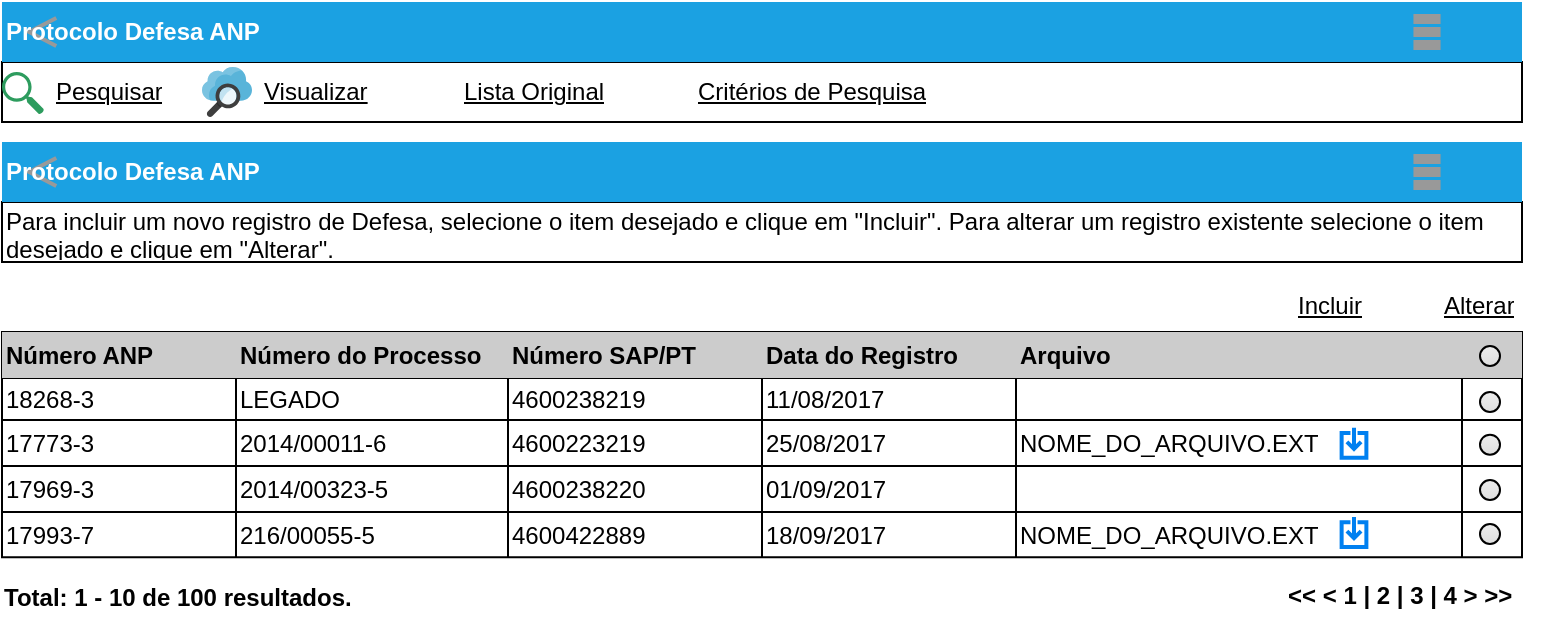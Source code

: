 <mxfile version="15.8.2" type="device" pages="3"><diagram id="om0u5XaOlN0_IbFeay-N" name="Listar"><mxGraphModel dx="1080" dy="516" grid="1" gridSize="10" guides="1" tooltips="1" connect="0" arrows="1" fold="1" page="1" pageScale="1" pageWidth="827" pageHeight="1169" math="0" shadow="0"><root><mxCell id="qhQEWVWCw8XH4xTUvgCg-0"/><mxCell id="qhQEWVWCw8XH4xTUvgCg-1" parent="qhQEWVWCw8XH4xTUvgCg-0"/><mxCell id="W4A23BNcFLFULaYDkGKJ-15" value="" style="shape=table;html=1;whiteSpace=wrap;startSize=0;container=1;collapsible=0;childLayout=tableLayout;" parent="qhQEWVWCw8XH4xTUvgCg-1" vertex="1"><mxGeometry x="20" y="40" width="760" height="30" as="geometry"/></mxCell><mxCell id="W4A23BNcFLFULaYDkGKJ-16" value="" style="shape=partialRectangle;html=1;whiteSpace=wrap;collapsible=0;dropTarget=0;pointerEvents=0;fillColor=none;top=0;left=0;bottom=0;right=0;points=[[0,0.5],[1,0.5]];portConstraint=eastwest;" parent="W4A23BNcFLFULaYDkGKJ-15" vertex="1"><mxGeometry width="760" height="30" as="geometry"/></mxCell><mxCell id="W4A23BNcFLFULaYDkGKJ-17" value="" style="shape=partialRectangle;html=1;whiteSpace=wrap;connectable=0;fillColor=none;top=0;left=0;bottom=0;right=0;overflow=hidden;pointerEvents=1;" parent="W4A23BNcFLFULaYDkGKJ-16" vertex="1"><mxGeometry width="760" height="30" as="geometry"><mxRectangle width="760" height="30" as="alternateBounds"/></mxGeometry></mxCell><mxCell id="JA9_2fKecaAoezZbJpk4-0" value="&lt;b&gt;Protocolo Defesa ANP&lt;/b&gt;" style="strokeWidth=1;html=1;shadow=0;dashed=0;shape=mxgraph.android.action_bar_landscape;fillColor=#1ba1e2;strokeColor=#006EAF;strokeWidth=2;fontColor=#ffffff;align=left;" parent="qhQEWVWCw8XH4xTUvgCg-1" vertex="1"><mxGeometry x="20" y="10" width="760" height="30" as="geometry"/></mxCell><mxCell id="JA9_2fKecaAoezZbJpk4-64" value="" style="shape=table;html=1;whiteSpace=wrap;startSize=0;container=1;collapsible=0;childLayout=tableLayout;labelBackgroundColor=none;labelBorderColor=none;strokeWidth=1;align=left;aspect=fixed;spacingLeft=0;swimlaneFillColor=none;fillColor=none;fontColor=#ffffff;strokeColor=default;rounded=0;shadow=0;sketch=0;" parent="qhQEWVWCw8XH4xTUvgCg-1" vertex="1"><mxGeometry x="20" y="175" width="760" height="112.67" as="geometry"/></mxCell><mxCell id="JA9_2fKecaAoezZbJpk4-65" value="" style="shape=partialRectangle;html=1;whiteSpace=wrap;collapsible=0;dropTarget=0;pointerEvents=0;fillColor=#CCCCCC;top=0;left=0;bottom=0;right=0;points=[[0,0.5],[1,0.5]];portConstraint=eastwest;labelBackgroundColor=none;labelBorderColor=none;strokeColor=#000000;strokeWidth=1;align=left;" parent="JA9_2fKecaAoezZbJpk4-64" vertex="1"><mxGeometry width="760" height="23" as="geometry"/></mxCell><mxCell id="JA9_2fKecaAoezZbJpk4-66" value="&lt;b&gt;Número ANP&lt;/b&gt;" style="shape=partialRectangle;html=1;whiteSpace=wrap;connectable=0;fillColor=none;top=0;left=0;bottom=0;right=0;overflow=hidden;pointerEvents=1;labelBackgroundColor=none;labelBorderColor=none;strokeColor=#000000;strokeWidth=1;align=left;" parent="JA9_2fKecaAoezZbJpk4-65" vertex="1"><mxGeometry width="117" height="23" as="geometry"><mxRectangle width="117" height="23" as="alternateBounds"/></mxGeometry></mxCell><mxCell id="JA9_2fKecaAoezZbJpk4-67" value="&lt;b&gt;Número do Processo&lt;/b&gt;" style="shape=partialRectangle;html=1;whiteSpace=wrap;connectable=0;fillColor=none;top=0;left=0;bottom=0;right=0;overflow=hidden;pointerEvents=1;labelBackgroundColor=none;labelBorderColor=none;strokeColor=#000000;strokeWidth=1;align=left;" parent="JA9_2fKecaAoezZbJpk4-65" vertex="1"><mxGeometry x="117" width="136" height="23" as="geometry"><mxRectangle width="136" height="23" as="alternateBounds"/></mxGeometry></mxCell><mxCell id="JA9_2fKecaAoezZbJpk4-68" value="&lt;b&gt;Número SAP/PT&lt;/b&gt;" style="shape=partialRectangle;html=1;whiteSpace=wrap;connectable=0;fillColor=none;top=0;left=0;bottom=0;right=0;overflow=hidden;pointerEvents=1;labelBackgroundColor=none;labelBorderColor=none;strokeColor=#000000;strokeWidth=1;align=left;" parent="JA9_2fKecaAoezZbJpk4-65" vertex="1"><mxGeometry x="253" width="127" height="23" as="geometry"><mxRectangle width="127" height="23" as="alternateBounds"/></mxGeometry></mxCell><mxCell id="JA9_2fKecaAoezZbJpk4-77" value="&lt;b&gt;Data do Registro&lt;/b&gt;" style="shape=partialRectangle;html=1;whiteSpace=wrap;connectable=0;fillColor=none;top=0;left=0;bottom=0;right=0;overflow=hidden;pointerEvents=1;labelBackgroundColor=none;labelBorderColor=none;strokeColor=#000000;strokeWidth=1;align=left;" parent="JA9_2fKecaAoezZbJpk4-65" vertex="1"><mxGeometry x="380" width="127" height="23" as="geometry"><mxRectangle width="127" height="23" as="alternateBounds"/></mxGeometry></mxCell><mxCell id="JA9_2fKecaAoezZbJpk4-80" value="&lt;b&gt;Arquivo&lt;/b&gt;" style="shape=partialRectangle;html=1;whiteSpace=wrap;connectable=0;fillColor=none;top=0;left=0;bottom=0;right=0;overflow=hidden;pointerEvents=1;labelBackgroundColor=none;labelBorderColor=none;strokeColor=#000000;strokeWidth=1;align=left;" parent="JA9_2fKecaAoezZbJpk4-65" vertex="1"><mxGeometry x="507" width="223" height="23" as="geometry"><mxRectangle width="223" height="23" as="alternateBounds"/></mxGeometry></mxCell><mxCell id="W4A23BNcFLFULaYDkGKJ-0" style="shape=partialRectangle;html=1;whiteSpace=wrap;connectable=0;fillColor=none;top=0;left=0;bottom=0;right=0;overflow=hidden;pointerEvents=1;labelBackgroundColor=none;labelBorderColor=none;strokeColor=#000000;strokeWidth=1;align=left;" parent="JA9_2fKecaAoezZbJpk4-65" vertex="1"><mxGeometry x="730" width="30" height="23" as="geometry"><mxRectangle width="30" height="23" as="alternateBounds"/></mxGeometry></mxCell><mxCell id="JA9_2fKecaAoezZbJpk4-69" value="" style="shape=partialRectangle;html=1;whiteSpace=wrap;collapsible=0;dropTarget=0;pointerEvents=0;fillColor=none;top=0;left=0;bottom=0;right=0;points=[[0,0.5],[1,0.5]];portConstraint=eastwest;labelBackgroundColor=none;labelBorderColor=none;strokeColor=#000000;strokeWidth=1;align=left;" parent="JA9_2fKecaAoezZbJpk4-64" vertex="1"><mxGeometry y="23" width="760" height="21" as="geometry"/></mxCell><mxCell id="JA9_2fKecaAoezZbJpk4-70" value="18268-3" style="shape=partialRectangle;html=1;whiteSpace=wrap;connectable=0;fillColor=none;top=0;left=0;bottom=0;right=0;overflow=hidden;pointerEvents=1;labelBackgroundColor=none;labelBorderColor=none;strokeColor=#000000;strokeWidth=1;align=left;" parent="JA9_2fKecaAoezZbJpk4-69" vertex="1"><mxGeometry width="117" height="21" as="geometry"><mxRectangle width="117" height="21" as="alternateBounds"/></mxGeometry></mxCell><mxCell id="JA9_2fKecaAoezZbJpk4-71" value="LEGADO" style="shape=partialRectangle;html=1;whiteSpace=wrap;connectable=0;fillColor=none;top=0;left=0;bottom=0;right=0;overflow=hidden;pointerEvents=1;labelBackgroundColor=none;labelBorderColor=none;strokeColor=#000000;strokeWidth=1;align=left;" parent="JA9_2fKecaAoezZbJpk4-69" vertex="1"><mxGeometry x="117" width="136" height="21" as="geometry"><mxRectangle width="136" height="21" as="alternateBounds"/></mxGeometry></mxCell><mxCell id="JA9_2fKecaAoezZbJpk4-72" value="4600238219" style="shape=partialRectangle;html=1;whiteSpace=wrap;connectable=0;fillColor=none;top=0;left=0;bottom=0;right=0;overflow=hidden;pointerEvents=1;labelBackgroundColor=none;labelBorderColor=none;strokeColor=#000000;strokeWidth=1;align=left;" parent="JA9_2fKecaAoezZbJpk4-69" vertex="1"><mxGeometry x="253" width="127" height="21" as="geometry"><mxRectangle width="127" height="21" as="alternateBounds"/></mxGeometry></mxCell><mxCell id="JA9_2fKecaAoezZbJpk4-78" value="11/08/2017" style="shape=partialRectangle;html=1;whiteSpace=wrap;connectable=0;fillColor=none;top=0;left=0;bottom=0;right=0;overflow=hidden;pointerEvents=1;labelBackgroundColor=none;labelBorderColor=none;strokeColor=#000000;strokeWidth=1;align=left;" parent="JA9_2fKecaAoezZbJpk4-69" vertex="1"><mxGeometry x="380" width="127" height="21" as="geometry"><mxRectangle width="127" height="21" as="alternateBounds"/></mxGeometry></mxCell><mxCell id="JA9_2fKecaAoezZbJpk4-81" style="shape=partialRectangle;html=1;whiteSpace=wrap;connectable=0;fillColor=none;top=0;left=0;bottom=0;right=0;overflow=hidden;pointerEvents=1;labelBackgroundColor=none;labelBorderColor=none;strokeColor=#000000;strokeWidth=1;align=left;" parent="JA9_2fKecaAoezZbJpk4-69" vertex="1"><mxGeometry x="507" width="223" height="21" as="geometry"><mxRectangle width="223" height="21" as="alternateBounds"/></mxGeometry></mxCell><mxCell id="W4A23BNcFLFULaYDkGKJ-1" style="shape=partialRectangle;html=1;whiteSpace=wrap;connectable=0;fillColor=none;top=0;left=0;bottom=0;right=0;overflow=hidden;pointerEvents=1;labelBackgroundColor=none;labelBorderColor=none;strokeColor=#000000;strokeWidth=1;align=left;" parent="JA9_2fKecaAoezZbJpk4-69" vertex="1"><mxGeometry x="730" width="30" height="21" as="geometry"><mxRectangle width="30" height="21" as="alternateBounds"/></mxGeometry></mxCell><mxCell id="JA9_2fKecaAoezZbJpk4-73" value="" style="shape=partialRectangle;html=1;whiteSpace=wrap;collapsible=0;dropTarget=0;pointerEvents=0;fillColor=none;top=0;left=0;bottom=0;right=0;points=[[0,0.5],[1,0.5]];portConstraint=eastwest;labelBackgroundColor=none;labelBorderColor=none;strokeColor=#000000;strokeWidth=1;align=left;" parent="JA9_2fKecaAoezZbJpk4-64" vertex="1"><mxGeometry y="44" width="760" height="23" as="geometry"/></mxCell><mxCell id="JA9_2fKecaAoezZbJpk4-74" value="17773-3" style="shape=partialRectangle;html=1;whiteSpace=wrap;connectable=0;fillColor=none;top=0;left=0;bottom=0;right=0;overflow=hidden;pointerEvents=1;labelBackgroundColor=none;labelBorderColor=none;strokeColor=#000000;strokeWidth=1;align=left;" parent="JA9_2fKecaAoezZbJpk4-73" vertex="1"><mxGeometry width="117" height="23" as="geometry"><mxRectangle width="117" height="23" as="alternateBounds"/></mxGeometry></mxCell><mxCell id="JA9_2fKecaAoezZbJpk4-75" value="2014/00011-6" style="shape=partialRectangle;html=1;whiteSpace=wrap;connectable=0;fillColor=none;top=0;left=0;bottom=0;right=0;overflow=hidden;pointerEvents=1;labelBackgroundColor=none;labelBorderColor=none;strokeColor=#000000;strokeWidth=1;align=left;" parent="JA9_2fKecaAoezZbJpk4-73" vertex="1"><mxGeometry x="117" width="136" height="23" as="geometry"><mxRectangle width="136" height="23" as="alternateBounds"/></mxGeometry></mxCell><mxCell id="JA9_2fKecaAoezZbJpk4-76" value="4600223219" style="shape=partialRectangle;html=1;whiteSpace=wrap;connectable=0;fillColor=none;top=0;left=0;bottom=0;right=0;overflow=hidden;pointerEvents=1;labelBackgroundColor=none;labelBorderColor=none;strokeColor=#000000;strokeWidth=1;align=left;" parent="JA9_2fKecaAoezZbJpk4-73" vertex="1"><mxGeometry x="253" width="127" height="23" as="geometry"><mxRectangle width="127" height="23" as="alternateBounds"/></mxGeometry></mxCell><mxCell id="JA9_2fKecaAoezZbJpk4-79" value="25/08/2017" style="shape=partialRectangle;html=1;whiteSpace=wrap;connectable=0;fillColor=none;top=0;left=0;bottom=0;right=0;overflow=hidden;pointerEvents=1;labelBackgroundColor=none;labelBorderColor=none;strokeColor=#000000;strokeWidth=1;align=left;" parent="JA9_2fKecaAoezZbJpk4-73" vertex="1"><mxGeometry x="380" width="127" height="23" as="geometry"><mxRectangle width="127" height="23" as="alternateBounds"/></mxGeometry></mxCell><mxCell id="JA9_2fKecaAoezZbJpk4-82" value="NOME_DO_ARQUIVO.EXT" style="shape=partialRectangle;html=1;whiteSpace=wrap;connectable=0;fillColor=none;top=0;left=0;bottom=0;right=0;overflow=hidden;pointerEvents=1;labelBackgroundColor=none;labelBorderColor=none;strokeColor=#000000;strokeWidth=1;align=left;" parent="JA9_2fKecaAoezZbJpk4-73" vertex="1"><mxGeometry x="507" width="223" height="23" as="geometry"><mxRectangle width="223" height="23" as="alternateBounds"/></mxGeometry></mxCell><mxCell id="W4A23BNcFLFULaYDkGKJ-2" style="shape=partialRectangle;html=1;whiteSpace=wrap;connectable=0;fillColor=none;top=0;left=0;bottom=0;right=0;overflow=hidden;pointerEvents=1;labelBackgroundColor=none;labelBorderColor=none;strokeColor=#000000;strokeWidth=1;align=left;" parent="JA9_2fKecaAoezZbJpk4-73" vertex="1"><mxGeometry x="730" width="30" height="23" as="geometry"><mxRectangle width="30" height="23" as="alternateBounds"/></mxGeometry></mxCell><mxCell id="JA9_2fKecaAoezZbJpk4-83" style="shape=partialRectangle;html=1;whiteSpace=wrap;collapsible=0;dropTarget=0;pointerEvents=0;fillColor=none;top=0;left=0;bottom=0;right=0;points=[[0,0.5],[1,0.5]];portConstraint=eastwest;labelBackgroundColor=none;labelBorderColor=none;strokeColor=#000000;strokeWidth=1;align=left;" parent="JA9_2fKecaAoezZbJpk4-64" vertex="1"><mxGeometry y="67" width="760" height="23" as="geometry"/></mxCell><mxCell id="JA9_2fKecaAoezZbJpk4-84" value="17969-3" style="shape=partialRectangle;html=1;whiteSpace=wrap;connectable=0;fillColor=none;top=0;left=0;bottom=0;right=0;overflow=hidden;pointerEvents=1;labelBackgroundColor=none;labelBorderColor=none;strokeColor=#000000;strokeWidth=1;align=left;" parent="JA9_2fKecaAoezZbJpk4-83" vertex="1"><mxGeometry width="117" height="23" as="geometry"><mxRectangle width="117" height="23" as="alternateBounds"/></mxGeometry></mxCell><mxCell id="JA9_2fKecaAoezZbJpk4-85" value="2014/00323-5" style="shape=partialRectangle;html=1;whiteSpace=wrap;connectable=0;fillColor=none;top=0;left=0;bottom=0;right=0;overflow=hidden;pointerEvents=1;labelBackgroundColor=none;labelBorderColor=none;strokeColor=#000000;strokeWidth=1;align=left;" parent="JA9_2fKecaAoezZbJpk4-83" vertex="1"><mxGeometry x="117" width="136" height="23" as="geometry"><mxRectangle width="136" height="23" as="alternateBounds"/></mxGeometry></mxCell><mxCell id="JA9_2fKecaAoezZbJpk4-86" value="4600238220" style="shape=partialRectangle;html=1;whiteSpace=wrap;connectable=0;fillColor=none;top=0;left=0;bottom=0;right=0;overflow=hidden;pointerEvents=1;labelBackgroundColor=none;labelBorderColor=none;strokeColor=#000000;strokeWidth=1;align=left;" parent="JA9_2fKecaAoezZbJpk4-83" vertex="1"><mxGeometry x="253" width="127" height="23" as="geometry"><mxRectangle width="127" height="23" as="alternateBounds"/></mxGeometry></mxCell><mxCell id="JA9_2fKecaAoezZbJpk4-87" value="01/09/2017" style="shape=partialRectangle;html=1;whiteSpace=wrap;connectable=0;fillColor=none;top=0;left=0;bottom=0;right=0;overflow=hidden;pointerEvents=1;labelBackgroundColor=none;labelBorderColor=none;strokeColor=#000000;strokeWidth=1;align=left;" parent="JA9_2fKecaAoezZbJpk4-83" vertex="1"><mxGeometry x="380" width="127" height="23" as="geometry"><mxRectangle width="127" height="23" as="alternateBounds"/></mxGeometry></mxCell><mxCell id="JA9_2fKecaAoezZbJpk4-88" style="shape=partialRectangle;html=1;whiteSpace=wrap;connectable=0;fillColor=none;top=0;left=0;bottom=0;right=0;overflow=hidden;pointerEvents=1;labelBackgroundColor=none;labelBorderColor=none;strokeColor=#000000;strokeWidth=1;align=left;" parent="JA9_2fKecaAoezZbJpk4-83" vertex="1"><mxGeometry x="507" width="223" height="23" as="geometry"><mxRectangle width="223" height="23" as="alternateBounds"/></mxGeometry></mxCell><mxCell id="W4A23BNcFLFULaYDkGKJ-3" style="shape=partialRectangle;html=1;whiteSpace=wrap;connectable=0;fillColor=none;top=0;left=0;bottom=0;right=0;overflow=hidden;pointerEvents=1;labelBackgroundColor=none;labelBorderColor=none;strokeColor=#000000;strokeWidth=1;align=left;" parent="JA9_2fKecaAoezZbJpk4-83" vertex="1"><mxGeometry x="730" width="30" height="23" as="geometry"><mxRectangle width="30" height="23" as="alternateBounds"/></mxGeometry></mxCell><mxCell id="JA9_2fKecaAoezZbJpk4-89" style="shape=partialRectangle;html=1;whiteSpace=wrap;collapsible=0;dropTarget=0;pointerEvents=0;fillColor=none;top=0;left=0;bottom=0;right=0;points=[[0,0.5],[1,0.5]];portConstraint=eastwest;labelBackgroundColor=none;labelBorderColor=none;strokeColor=#000000;strokeWidth=1;align=left;" parent="JA9_2fKecaAoezZbJpk4-64" vertex="1"><mxGeometry y="90" width="760" height="23" as="geometry"/></mxCell><mxCell id="JA9_2fKecaAoezZbJpk4-90" value="17993-7" style="shape=partialRectangle;html=1;whiteSpace=wrap;connectable=0;fillColor=none;top=0;left=0;bottom=0;right=0;overflow=hidden;pointerEvents=1;labelBackgroundColor=none;labelBorderColor=none;strokeColor=#000000;strokeWidth=1;align=left;" parent="JA9_2fKecaAoezZbJpk4-89" vertex="1"><mxGeometry width="117" height="23" as="geometry"><mxRectangle width="117" height="23" as="alternateBounds"/></mxGeometry></mxCell><mxCell id="JA9_2fKecaAoezZbJpk4-91" value="216/00055-5" style="shape=partialRectangle;html=1;whiteSpace=wrap;connectable=0;fillColor=none;top=0;left=0;bottom=0;right=0;overflow=hidden;pointerEvents=1;labelBackgroundColor=none;labelBorderColor=none;strokeColor=#000000;strokeWidth=1;align=left;" parent="JA9_2fKecaAoezZbJpk4-89" vertex="1"><mxGeometry x="117" width="136" height="23" as="geometry"><mxRectangle width="136" height="23" as="alternateBounds"/></mxGeometry></mxCell><mxCell id="JA9_2fKecaAoezZbJpk4-92" value="4600422889" style="shape=partialRectangle;html=1;whiteSpace=wrap;connectable=0;fillColor=none;top=0;left=0;bottom=0;right=0;overflow=hidden;pointerEvents=1;labelBackgroundColor=none;labelBorderColor=none;strokeColor=#000000;strokeWidth=1;align=left;" parent="JA9_2fKecaAoezZbJpk4-89" vertex="1"><mxGeometry x="253" width="127" height="23" as="geometry"><mxRectangle width="127" height="23" as="alternateBounds"/></mxGeometry></mxCell><mxCell id="JA9_2fKecaAoezZbJpk4-93" value="18/09/2017" style="shape=partialRectangle;html=1;whiteSpace=wrap;connectable=0;fillColor=none;top=0;left=0;bottom=0;right=0;overflow=hidden;pointerEvents=1;labelBackgroundColor=none;labelBorderColor=none;strokeColor=#000000;strokeWidth=1;align=left;" parent="JA9_2fKecaAoezZbJpk4-89" vertex="1"><mxGeometry x="380" width="127" height="23" as="geometry"><mxRectangle width="127" height="23" as="alternateBounds"/></mxGeometry></mxCell><mxCell id="JA9_2fKecaAoezZbJpk4-94" value="NOME_DO_ARQUIVO.EXT" style="shape=partialRectangle;html=1;whiteSpace=wrap;connectable=0;fillColor=none;top=0;left=0;bottom=0;right=0;overflow=hidden;pointerEvents=1;labelBackgroundColor=none;labelBorderColor=none;strokeColor=#000000;strokeWidth=1;align=left;" parent="JA9_2fKecaAoezZbJpk4-89" vertex="1"><mxGeometry x="507" width="223" height="23" as="geometry"><mxRectangle width="223" height="23" as="alternateBounds"/></mxGeometry></mxCell><mxCell id="W4A23BNcFLFULaYDkGKJ-4" style="shape=partialRectangle;html=1;whiteSpace=wrap;connectable=0;fillColor=none;top=0;left=0;bottom=0;right=0;overflow=hidden;pointerEvents=1;labelBackgroundColor=none;labelBorderColor=none;strokeColor=#000000;strokeWidth=1;align=left;" parent="JA9_2fKecaAoezZbJpk4-89" vertex="1"><mxGeometry x="730" width="30" height="23" as="geometry"><mxRectangle width="30" height="23" as="alternateBounds"/></mxGeometry></mxCell><mxCell id="JA9_2fKecaAoezZbJpk4-96" value="" style="sketch=0;html=1;aspect=fixed;strokeColor=none;shadow=0;align=center;verticalAlign=top;fillColor=#2D9C5E;shape=mxgraph.gcp2.search;rounded=0;labelBackgroundColor=#B3B3B3;labelBorderColor=none;" parent="qhQEWVWCw8XH4xTUvgCg-1" vertex="1"><mxGeometry x="20" y="45" width="21" height="21.21" as="geometry"/></mxCell><UserObject label="&lt;u&gt;Pesquisar&lt;/u&gt;" placeholders="1" name="Variable" id="W_5IYMmZlnYKivW6bhOj-0"><mxCell style="text;html=1;strokeColor=none;fillColor=none;align=left;verticalAlign=middle;whiteSpace=wrap;overflow=hidden;" parent="qhQEWVWCw8XH4xTUvgCg-1" vertex="1"><mxGeometry x="45" y="45.0" width="60" height="20" as="geometry"/></mxCell></UserObject><mxCell id="W_5IYMmZlnYKivW6bhOj-1" value="" style="sketch=0;aspect=fixed;html=1;points=[];align=center;image;fontSize=12;image=img/lib/mscae/Search.svg;rounded=0;shadow=0;labelBackgroundColor=#B3B3B3;labelBorderColor=none;strokeColor=default;strokeWidth=1;fillColor=#CCCCCC;gradientColor=none;" parent="qhQEWVWCw8XH4xTUvgCg-1" vertex="1"><mxGeometry x="120" y="42.5" width="25" height="25" as="geometry"/></mxCell><UserObject label="&lt;u&gt;Visualizar&lt;/u&gt;" placeholders="1" name="Variable" id="W_5IYMmZlnYKivW6bhOj-2"><mxCell style="text;html=1;strokeColor=none;fillColor=none;align=left;verticalAlign=middle;whiteSpace=wrap;overflow=hidden;" parent="qhQEWVWCw8XH4xTUvgCg-1" vertex="1"><mxGeometry x="149" y="45" width="60" height="20" as="geometry"/></mxCell></UserObject><mxCell id="W_5IYMmZlnYKivW6bhOj-3" value="" style="shape=image;html=1;verticalAlign=top;verticalLabelPosition=bottom;labelBackgroundColor=#ffffff;imageAspect=0;aspect=fixed;image=https://cdn1.iconfinder.com/data/icons/feather-2/24/file-128.png;rounded=0;shadow=0;labelBorderColor=none;sketch=0;strokeColor=default;strokeWidth=1;fillColor=#CCCCCC;gradientColor=none;" parent="qhQEWVWCw8XH4xTUvgCg-1" vertex="1"><mxGeometry x="220" y="42.5" width="25" height="25" as="geometry"/></mxCell><mxCell id="W_5IYMmZlnYKivW6bhOj-4" value="" style="shape=image;html=1;verticalAlign=top;verticalLabelPosition=bottom;labelBackgroundColor=#ffffff;imageAspect=0;aspect=fixed;image=https://cdn4.iconfinder.com/data/icons/feather/24/file-text-128.png;rounded=0;shadow=0;labelBorderColor=none;sketch=0;strokeColor=default;strokeWidth=1;fillColor=#CCCCCC;gradientColor=none;" parent="qhQEWVWCw8XH4xTUvgCg-1" vertex="1"><mxGeometry x="339" y="42.5" width="25" height="25" as="geometry"/></mxCell><UserObject label="&lt;u&gt;Lista Original&lt;/u&gt;" placeholders="1" name="Variable" id="W_5IYMmZlnYKivW6bhOj-5"><mxCell style="text;strokeColor=none;fillColor=none;align=left;verticalAlign=middle;overflow=hidden;html=1;" parent="qhQEWVWCw8XH4xTUvgCg-1" vertex="1"><mxGeometry x="249" y="45" width="90" height="20" as="geometry"/></mxCell></UserObject><UserObject label="&lt;u&gt;Critérios de Pesquisa&lt;/u&gt;" placeholders="1" name="Variable" id="W_5IYMmZlnYKivW6bhOj-6"><mxCell style="text;strokeColor=none;fillColor=none;align=left;verticalAlign=middle;overflow=hidden;html=1;" parent="qhQEWVWCw8XH4xTUvgCg-1" vertex="1"><mxGeometry x="366" y="45" width="119" height="20" as="geometry"/></mxCell></UserObject><UserObject label="Total: 1 - 10 de 100 resultados." placeholders="1" name="Variable" id="W_5IYMmZlnYKivW6bhOj-15"><mxCell style="text;html=1;strokeColor=none;fillColor=none;align=left;verticalAlign=middle;whiteSpace=wrap;overflow=hidden;fontStyle=1" parent="qhQEWVWCw8XH4xTUvgCg-1" vertex="1"><mxGeometry x="19" y="297" width="180" height="21" as="geometry"/></mxCell></UserObject><UserObject label="&lt;b&gt;&amp;lt;&amp;lt; &amp;lt; 1 | 2 | 3 | 4 &amp;gt; &amp;gt;&amp;gt;&lt;/b&gt;" placeholders="1" name="Variable" id="W_5IYMmZlnYKivW6bhOj-16"><mxCell style="text;html=1;strokeColor=none;fillColor=none;align=left;verticalAlign=middle;whiteSpace=wrap;overflow=hidden;" parent="qhQEWVWCw8XH4xTUvgCg-1" vertex="1"><mxGeometry x="661" y="297" width="120" height="19" as="geometry"/></mxCell></UserObject><mxCell id="W4A23BNcFLFULaYDkGKJ-28" value="" style="shape=table;html=1;whiteSpace=wrap;startSize=0;container=1;collapsible=0;childLayout=tableLayout;align=left;" parent="qhQEWVWCw8XH4xTUvgCg-1" vertex="1"><mxGeometry x="20" y="110" width="760" height="30" as="geometry"/></mxCell><mxCell id="W4A23BNcFLFULaYDkGKJ-29" value="" style="shape=partialRectangle;html=1;whiteSpace=wrap;collapsible=0;dropTarget=0;pointerEvents=0;fillColor=none;top=0;left=0;bottom=0;right=0;points=[[0,0.5],[1,0.5]];portConstraint=eastwest;" parent="W4A23BNcFLFULaYDkGKJ-28" vertex="1"><mxGeometry width="760" height="30" as="geometry"/></mxCell><mxCell id="W4A23BNcFLFULaYDkGKJ-30" value="Para incluir um novo registro de Defesa, selecione o item desejado e clique em&amp;nbsp;&quot;Incluir&quot;. Para alterar um registro existente selecione o item desejado e clique em &quot;Alterar&quot;." style="shape=partialRectangle;html=1;whiteSpace=wrap;connectable=0;fillColor=none;top=0;left=0;bottom=0;right=0;overflow=hidden;pointerEvents=1;align=left;" parent="W4A23BNcFLFULaYDkGKJ-29" vertex="1"><mxGeometry width="760" height="30" as="geometry"><mxRectangle width="760" height="30" as="alternateBounds"/></mxGeometry></mxCell><mxCell id="W4A23BNcFLFULaYDkGKJ-31" value="&lt;b&gt;Protocolo Defesa ANP&lt;/b&gt;" style="strokeWidth=1;html=1;shadow=0;dashed=0;shape=mxgraph.android.action_bar_landscape;fillColor=#1ba1e2;strokeColor=#006EAF;strokeWidth=2;fontColor=#ffffff;align=left;" parent="qhQEWVWCw8XH4xTUvgCg-1" vertex="1"><mxGeometry x="20" y="80" width="760" height="30" as="geometry"/></mxCell><mxCell id="W4A23BNcFLFULaYDkGKJ-32" value="" style="shape=image;html=1;verticalAlign=top;verticalLabelPosition=bottom;labelBackgroundColor=#ffffff;imageAspect=0;aspect=fixed;image=https://cdn0.iconfinder.com/data/icons/google-material-design-3-0/48/ic_add_box_48px-128.png" parent="qhQEWVWCw8XH4xTUvgCg-1" vertex="1"><mxGeometry x="641" y="149" width="25" height="25" as="geometry"/></mxCell><mxCell id="W4A23BNcFLFULaYDkGKJ-34" value="" style="shape=image;html=1;verticalAlign=top;verticalLabelPosition=bottom;labelBackgroundColor=#ffffff;imageAspect=0;aspect=fixed;image=https://cdn0.iconfinder.com/data/icons/glyphpack/45/edit-alt-128.png" parent="qhQEWVWCw8XH4xTUvgCg-1" vertex="1"><mxGeometry x="711" y="147" width="25" height="25" as="geometry"/></mxCell><UserObject label="&lt;u&gt;Incluir&lt;/u&gt;" placeholders="1" name="Variable" id="W4A23BNcFLFULaYDkGKJ-35"><mxCell style="text;html=1;strokeColor=none;fillColor=none;align=left;verticalAlign=middle;whiteSpace=wrap;overflow=hidden;" parent="qhQEWVWCw8XH4xTUvgCg-1" vertex="1"><mxGeometry x="666" y="151.5" width="60" height="20" as="geometry"/></mxCell></UserObject><UserObject label="&lt;u&gt;Alterar&lt;/u&gt;" placeholders="1" name="Variable" id="W4A23BNcFLFULaYDkGKJ-36"><mxCell style="text;html=1;strokeColor=none;fillColor=none;align=left;verticalAlign=middle;whiteSpace=wrap;overflow=hidden;" parent="qhQEWVWCw8XH4xTUvgCg-1" vertex="1"><mxGeometry x="739" y="151.5" width="60" height="20" as="geometry"/></mxCell></UserObject><mxCell id="MWitsLs7LuUefCVbGf3C-0" value="" style="html=1;shadow=0;dashed=0;shape=mxgraph.bootstrap.radioButton2;labelPosition=right;verticalLabelPosition=middle;align=left;verticalAlign=middle;gradientColor=#DEDEDE;fillColor=#EDEDED;checked=0;spacing=5;checkedFill=#0085FC;checkedStroke=#ffffff;sketch=0;" parent="qhQEWVWCw8XH4xTUvgCg-1" vertex="1"><mxGeometry x="759" y="182" width="10" height="10" as="geometry"/></mxCell><mxCell id="MWitsLs7LuUefCVbGf3C-1" value="" style="html=1;shadow=0;dashed=0;shape=mxgraph.bootstrap.radioButton2;labelPosition=right;verticalLabelPosition=middle;align=left;verticalAlign=middle;gradientColor=#DEDEDE;fillColor=#EDEDED;checked=0;spacing=5;checkedFill=#0085FC;checkedStroke=#ffffff;sketch=0;" parent="qhQEWVWCw8XH4xTUvgCg-1" vertex="1"><mxGeometry x="759" y="205" width="10" height="10" as="geometry"/></mxCell><mxCell id="MWitsLs7LuUefCVbGf3C-2" value="" style="html=1;shadow=0;dashed=0;shape=mxgraph.bootstrap.radioButton2;labelPosition=right;verticalLabelPosition=middle;align=left;verticalAlign=middle;gradientColor=#DEDEDE;fillColor=#EDEDED;checked=0;spacing=5;checkedFill=#0085FC;checkedStroke=#ffffff;sketch=0;" parent="qhQEWVWCw8XH4xTUvgCg-1" vertex="1"><mxGeometry x="759" y="226.34" width="10" height="10" as="geometry"/></mxCell><mxCell id="MWitsLs7LuUefCVbGf3C-3" value="" style="html=1;shadow=0;dashed=0;shape=mxgraph.bootstrap.radioButton2;labelPosition=right;verticalLabelPosition=middle;align=left;verticalAlign=middle;gradientColor=#DEDEDE;fillColor=#EDEDED;checked=0;spacing=5;checkedFill=#0085FC;checkedStroke=#ffffff;sketch=0;" parent="qhQEWVWCw8XH4xTUvgCg-1" vertex="1"><mxGeometry x="759" y="249" width="10" height="10" as="geometry"/></mxCell><mxCell id="MWitsLs7LuUefCVbGf3C-4" value="" style="html=1;shadow=0;dashed=0;shape=mxgraph.bootstrap.radioButton2;labelPosition=right;verticalLabelPosition=middle;align=left;verticalAlign=middle;gradientColor=#DEDEDE;fillColor=#EDEDED;checked=0;spacing=5;checkedFill=#0085FC;checkedStroke=#ffffff;sketch=0;" parent="qhQEWVWCw8XH4xTUvgCg-1" vertex="1"><mxGeometry x="759" y="271" width="10" height="10" as="geometry"/></mxCell><mxCell id="Ts0dM7dq-BrqS5-gNYip-0" value="" style="html=1;verticalLabelPosition=bottom;align=center;labelBackgroundColor=#ffffff;verticalAlign=top;strokeWidth=2;strokeColor=#0080F0;shadow=0;dashed=0;shape=mxgraph.ios7.icons.down;aspect=fixed;" vertex="1" parent="qhQEWVWCw8XH4xTUvgCg-1"><mxGeometry x="689.81" y="222.84" width="12.38" height="15" as="geometry"/></mxCell><mxCell id="Ts0dM7dq-BrqS5-gNYip-1" value="" style="html=1;verticalLabelPosition=bottom;align=center;labelBackgroundColor=#ffffff;verticalAlign=top;strokeWidth=2;strokeColor=#0080F0;shadow=0;dashed=0;shape=mxgraph.ios7.icons.down;aspect=fixed;" vertex="1" parent="qhQEWVWCw8XH4xTUvgCg-1"><mxGeometry x="689.81" y="267.5" width="12.38" height="15" as="geometry"/></mxCell></root></mxGraphModel></diagram><diagram id="5Q2IfWK82ROVo1v_vW9Z" name="Pesquisar"><mxGraphModel dx="1320" dy="516" grid="1" gridSize="10" guides="1" tooltips="1" connect="1" arrows="1" fold="1" page="1" pageScale="1" pageWidth="827" pageHeight="1169" math="0" shadow="0"><root><mxCell id="TVsos1wD3wBCcI-jv53I-0"/><mxCell id="TVsos1wD3wBCcI-jv53I-1" parent="TVsos1wD3wBCcI-jv53I-0"/><mxCell id="O5HvbQf_1Fu-78UsT6Oj-0" value="&lt;b&gt;Pesquisar Protocolo Defesa ANP&lt;/b&gt;" style="strokeWidth=1;html=1;shadow=0;dashed=0;shape=mxgraph.android.action_bar_landscape;fillColor=#1ba1e2;strokeColor=#006EAF;strokeWidth=2;fontColor=#ffffff;align=left;" parent="TVsos1wD3wBCcI-jv53I-1" vertex="1"><mxGeometry x="20" y="10" width="760" height="30" as="geometry"/></mxCell><mxCell id="O5HvbQf_1Fu-78UsT6Oj-1" value="" style="shape=table;html=1;whiteSpace=wrap;startSize=0;container=1;collapsible=0;childLayout=tableLayout;" parent="TVsos1wD3wBCcI-jv53I-1" vertex="1"><mxGeometry x="20" y="110" width="760" height="389" as="geometry"/></mxCell><mxCell id="O5HvbQf_1Fu-78UsT6Oj-2" value="" style="shape=partialRectangle;html=1;whiteSpace=wrap;collapsible=0;dropTarget=0;pointerEvents=0;fillColor=none;top=0;left=0;bottom=0;right=0;points=[[0,0.5],[1,0.5]];portConstraint=eastwest;" parent="O5HvbQf_1Fu-78UsT6Oj-1" vertex="1"><mxGeometry width="760" height="30" as="geometry"/></mxCell><mxCell id="O5HvbQf_1Fu-78UsT6Oj-3" value="&lt;b&gt;Número ANP&lt;/b&gt;" style="shape=partialRectangle;html=1;whiteSpace=wrap;connectable=0;fillColor=none;top=0;left=0;bottom=0;right=0;overflow=hidden;pointerEvents=1;align=left;" parent="O5HvbQf_1Fu-78UsT6Oj-2" vertex="1"><mxGeometry width="150" height="30" as="geometry"><mxRectangle width="150" height="30" as="alternateBounds"/></mxGeometry></mxCell><mxCell id="O5HvbQf_1Fu-78UsT6Oj-4" value="" style="shape=partialRectangle;html=1;whiteSpace=wrap;connectable=0;fillColor=none;top=0;left=0;bottom=0;right=0;overflow=hidden;pointerEvents=1;" parent="O5HvbQf_1Fu-78UsT6Oj-2" vertex="1"><mxGeometry x="150" width="610" height="30" as="geometry"><mxRectangle width="610" height="30" as="alternateBounds"/></mxGeometry></mxCell><mxCell id="O5HvbQf_1Fu-78UsT6Oj-6" value="" style="shape=partialRectangle;html=1;whiteSpace=wrap;collapsible=0;dropTarget=0;pointerEvents=0;fillColor=none;top=0;left=0;bottom=0;right=0;points=[[0,0.5],[1,0.5]];portConstraint=eastwest;" parent="O5HvbQf_1Fu-78UsT6Oj-1" vertex="1"><mxGeometry y="30" width="760" height="34" as="geometry"/></mxCell><mxCell id="O5HvbQf_1Fu-78UsT6Oj-7" value="&lt;div&gt;&lt;b&gt;Número Processo&lt;/b&gt;&lt;/div&gt;" style="shape=partialRectangle;html=1;whiteSpace=wrap;connectable=0;fillColor=none;top=0;left=0;bottom=0;right=0;overflow=hidden;pointerEvents=1;align=left;" parent="O5HvbQf_1Fu-78UsT6Oj-6" vertex="1"><mxGeometry width="150" height="34" as="geometry"><mxRectangle width="150" height="34" as="alternateBounds"/></mxGeometry></mxCell><mxCell id="O5HvbQf_1Fu-78UsT6Oj-8" value="" style="shape=partialRectangle;html=1;whiteSpace=wrap;connectable=0;fillColor=none;top=0;left=0;bottom=0;right=0;overflow=hidden;pointerEvents=1;" parent="O5HvbQf_1Fu-78UsT6Oj-6" vertex="1"><mxGeometry x="150" width="610" height="34" as="geometry"><mxRectangle width="610" height="34" as="alternateBounds"/></mxGeometry></mxCell><mxCell id="O5HvbQf_1Fu-78UsT6Oj-10" value="" style="shape=partialRectangle;html=1;whiteSpace=wrap;collapsible=0;dropTarget=0;pointerEvents=0;fillColor=none;top=0;left=0;bottom=0;right=0;points=[[0,0.5],[1,0.5]];portConstraint=eastwest;" parent="O5HvbQf_1Fu-78UsT6Oj-1" vertex="1"><mxGeometry y="64" width="760" height="32" as="geometry"/></mxCell><mxCell id="O5HvbQf_1Fu-78UsT6Oj-11" value="&lt;b&gt;Numero SAP&lt;/b&gt;" style="shape=partialRectangle;html=1;whiteSpace=wrap;connectable=0;fillColor=none;top=0;left=0;bottom=0;right=0;overflow=hidden;pointerEvents=1;align=left;" parent="O5HvbQf_1Fu-78UsT6Oj-10" vertex="1"><mxGeometry width="150" height="32" as="geometry"><mxRectangle width="150" height="32" as="alternateBounds"/></mxGeometry></mxCell><mxCell id="O5HvbQf_1Fu-78UsT6Oj-12" value="" style="shape=partialRectangle;html=1;whiteSpace=wrap;connectable=0;fillColor=none;top=0;left=0;bottom=0;right=0;overflow=hidden;pointerEvents=1;" parent="O5HvbQf_1Fu-78UsT6Oj-10" vertex="1"><mxGeometry x="150" width="610" height="32" as="geometry"><mxRectangle width="610" height="32" as="alternateBounds"/></mxGeometry></mxCell><mxCell id="O5HvbQf_1Fu-78UsT6Oj-14" style="shape=partialRectangle;html=1;whiteSpace=wrap;collapsible=0;dropTarget=0;pointerEvents=0;fillColor=none;top=0;left=0;bottom=0;right=0;points=[[0,0.5],[1,0.5]];portConstraint=eastwest;" parent="O5HvbQf_1Fu-78UsT6Oj-1" vertex="1"><mxGeometry y="96" width="760" height="29" as="geometry"/></mxCell><mxCell id="O5HvbQf_1Fu-78UsT6Oj-15" value="&lt;b&gt;Número do PT&lt;/b&gt;" style="shape=partialRectangle;html=1;whiteSpace=wrap;connectable=0;fillColor=none;top=0;left=0;bottom=0;right=0;overflow=hidden;pointerEvents=1;align=left;" parent="O5HvbQf_1Fu-78UsT6Oj-14" vertex="1"><mxGeometry width="150" height="29" as="geometry"><mxRectangle width="150" height="29" as="alternateBounds"/></mxGeometry></mxCell><mxCell id="O5HvbQf_1Fu-78UsT6Oj-16" style="shape=partialRectangle;html=1;whiteSpace=wrap;connectable=0;fillColor=none;top=0;left=0;bottom=0;right=0;overflow=hidden;pointerEvents=1;" parent="O5HvbQf_1Fu-78UsT6Oj-14" vertex="1"><mxGeometry x="150" width="610" height="29" as="geometry"><mxRectangle width="610" height="29" as="alternateBounds"/></mxGeometry></mxCell><mxCell id="O5HvbQf_1Fu-78UsT6Oj-17" style="shape=partialRectangle;html=1;whiteSpace=wrap;collapsible=0;dropTarget=0;pointerEvents=0;fillColor=none;top=0;left=0;bottom=0;right=0;points=[[0,0.5],[1,0.5]];portConstraint=eastwest;" parent="O5HvbQf_1Fu-78UsT6Oj-1" vertex="1"><mxGeometry y="125" width="760" height="65" as="geometry"/></mxCell><mxCell id="O5HvbQf_1Fu-78UsT6Oj-18" value="&lt;b&gt;Tipo&lt;/b&gt;" style="shape=partialRectangle;html=1;whiteSpace=wrap;connectable=0;fillColor=none;top=0;left=0;bottom=0;right=0;overflow=hidden;pointerEvents=1;align=left;" parent="O5HvbQf_1Fu-78UsT6Oj-17" vertex="1"><mxGeometry width="150" height="65" as="geometry"><mxRectangle width="150" height="65" as="alternateBounds"/></mxGeometry></mxCell><mxCell id="O5HvbQf_1Fu-78UsT6Oj-19" style="shape=partialRectangle;html=1;whiteSpace=wrap;connectable=0;fillColor=none;top=0;left=0;bottom=0;right=0;overflow=hidden;pointerEvents=1;" parent="O5HvbQf_1Fu-78UsT6Oj-17" vertex="1"><mxGeometry x="150" width="610" height="65" as="geometry"><mxRectangle width="610" height="65" as="alternateBounds"/></mxGeometry></mxCell><mxCell id="O5HvbQf_1Fu-78UsT6Oj-20" style="shape=partialRectangle;html=1;whiteSpace=wrap;collapsible=0;dropTarget=0;pointerEvents=0;fillColor=none;top=0;left=0;bottom=0;right=0;points=[[0,0.5],[1,0.5]];portConstraint=eastwest;" parent="O5HvbQf_1Fu-78UsT6Oj-1" vertex="1"><mxGeometry y="190" width="760" height="85" as="geometry"/></mxCell><mxCell id="O5HvbQf_1Fu-78UsT6Oj-21" value="&lt;b&gt;Período da Geração&lt;/b&gt;" style="shape=partialRectangle;html=1;whiteSpace=wrap;connectable=0;fillColor=none;top=0;left=0;bottom=0;right=0;overflow=hidden;pointerEvents=1;align=left;" parent="O5HvbQf_1Fu-78UsT6Oj-20" vertex="1"><mxGeometry width="150" height="85" as="geometry"><mxRectangle width="150" height="85" as="alternateBounds"/></mxGeometry></mxCell><mxCell id="O5HvbQf_1Fu-78UsT6Oj-22" style="shape=partialRectangle;html=1;whiteSpace=wrap;connectable=0;fillColor=none;top=0;left=0;bottom=0;right=0;overflow=hidden;pointerEvents=1;" parent="O5HvbQf_1Fu-78UsT6Oj-20" vertex="1"><mxGeometry x="150" width="610" height="85" as="geometry"><mxRectangle width="610" height="85" as="alternateBounds"/></mxGeometry></mxCell><mxCell id="O5HvbQf_1Fu-78UsT6Oj-23" style="shape=partialRectangle;html=1;whiteSpace=wrap;collapsible=0;dropTarget=0;pointerEvents=0;fillColor=none;top=0;left=0;bottom=0;right=0;points=[[0,0.5],[1,0.5]];portConstraint=eastwest;" parent="O5HvbQf_1Fu-78UsT6Oj-1" vertex="1"><mxGeometry y="275" width="760" height="85" as="geometry"/></mxCell><mxCell id="O5HvbQf_1Fu-78UsT6Oj-24" value="&lt;b&gt;Período do Registro&lt;/b&gt;" style="shape=partialRectangle;html=1;whiteSpace=wrap;connectable=0;fillColor=none;top=0;left=0;bottom=0;right=0;overflow=hidden;pointerEvents=1;align=left;" parent="O5HvbQf_1Fu-78UsT6Oj-23" vertex="1"><mxGeometry width="150" height="85" as="geometry"><mxRectangle width="150" height="85" as="alternateBounds"/></mxGeometry></mxCell><mxCell id="O5HvbQf_1Fu-78UsT6Oj-25" style="shape=partialRectangle;html=1;whiteSpace=wrap;connectable=0;fillColor=none;top=0;left=0;bottom=0;right=0;overflow=hidden;pointerEvents=1;" parent="O5HvbQf_1Fu-78UsT6Oj-23" vertex="1"><mxGeometry x="150" width="610" height="85" as="geometry"><mxRectangle width="610" height="85" as="alternateBounds"/></mxGeometry></mxCell><mxCell id="O5HvbQf_1Fu-78UsT6Oj-26" style="shape=partialRectangle;html=1;whiteSpace=wrap;collapsible=0;dropTarget=0;pointerEvents=0;fillColor=none;top=0;left=0;bottom=0;right=0;points=[[0,0.5],[1,0.5]];portConstraint=eastwest;" parent="O5HvbQf_1Fu-78UsT6Oj-1" vertex="1"><mxGeometry y="360" width="760" height="29" as="geometry"/></mxCell><mxCell id="O5HvbQf_1Fu-78UsT6Oj-27" value="&lt;b&gt;Outras Situações&lt;/b&gt;" style="shape=partialRectangle;html=1;whiteSpace=wrap;connectable=0;fillColor=none;top=0;left=0;bottom=0;right=0;overflow=hidden;pointerEvents=1;align=left;" parent="O5HvbQf_1Fu-78UsT6Oj-26" vertex="1"><mxGeometry width="150" height="29" as="geometry"><mxRectangle width="150" height="29" as="alternateBounds"/></mxGeometry></mxCell><mxCell id="O5HvbQf_1Fu-78UsT6Oj-28" style="shape=partialRectangle;html=1;whiteSpace=wrap;connectable=0;fillColor=none;top=0;left=0;bottom=0;right=0;overflow=hidden;pointerEvents=1;" parent="O5HvbQf_1Fu-78UsT6Oj-26" vertex="1"><mxGeometry x="150" width="610" height="29" as="geometry"><mxRectangle width="610" height="29" as="alternateBounds"/></mxGeometry></mxCell><mxCell id="A4Vfj_h0tekFnbTcdFEp-0" value="" style="shape=image;html=1;verticalAlign=top;verticalLabelPosition=bottom;labelBackgroundColor=#ffffff;imageAspect=0;aspect=fixed;image=https://cdn1.iconfinder.com/data/icons/Momentum_MatteEntireSet/32/eraser.png" parent="TVsos1wD3wBCcI-jv53I-1" vertex="1"><mxGeometry x="20" y="46" width="20" height="20" as="geometry"/></mxCell><UserObject label="&lt;u&gt;Limpar Critérios&lt;/u&gt;" placeholders="1" name="Variable" id="UjH41UOL1A9kSpEwF-A_-0"><mxCell style="text;strokeColor=none;fillColor=none;align=left;verticalAlign=middle;overflow=hidden;html=1;" parent="TVsos1wD3wBCcI-jv53I-1" vertex="1"><mxGeometry x="46" y="46" width="119" height="20" as="geometry"/></mxCell></UserObject><mxCell id="UjH41UOL1A9kSpEwF-A_-5" value="&lt;b&gt;Pesquisar Protocolo Defesa ANP&lt;/b&gt;" style="strokeWidth=1;html=1;shadow=0;dashed=0;shape=mxgraph.android.action_bar_landscape;fillColor=#1ba1e2;strokeColor=#006EAF;strokeWidth=2;fontColor=#ffffff;align=left;" parent="TVsos1wD3wBCcI-jv53I-1" vertex="1"><mxGeometry x="20" y="80" width="760" height="30" as="geometry"/></mxCell><mxCell id="FRgvFa7REnXT8Td25nhL-0" value="" style="rounded=1;arcSize=9;align=left;spacingLeft=5;strokeColor=#000000;html=1;strokeWidth=1;fontSize=12" parent="TVsos1wD3wBCcI-jv53I-1" vertex="1"><mxGeometry x="179" y="113" width="210" height="25" as="geometry"/></mxCell><mxCell id="FRgvFa7REnXT8Td25nhL-1" value="" style="rounded=1;arcSize=9;align=left;spacingLeft=5;strokeColor=#000000;html=1;strokeWidth=1;fontSize=12" parent="TVsos1wD3wBCcI-jv53I-1" vertex="1"><mxGeometry x="179" y="145" width="210" height="25" as="geometry"/></mxCell><mxCell id="FRgvFa7REnXT8Td25nhL-2" value="" style="rounded=1;arcSize=9;align=left;spacingLeft=5;strokeColor=#000000;html=1;strokeWidth=1;fontSize=12" parent="TVsos1wD3wBCcI-jv53I-1" vertex="1"><mxGeometry x="179" y="178" width="210" height="25" as="geometry"/></mxCell><mxCell id="FRgvFa7REnXT8Td25nhL-3" value="" style="rounded=1;arcSize=9;align=left;spacingLeft=5;strokeColor=#000000;html=1;strokeWidth=1;fontSize=12" parent="TVsos1wD3wBCcI-jv53I-1" vertex="1"><mxGeometry x="179" y="208" width="210" height="25" as="geometry"/></mxCell><mxCell id="Aulzd1uwhV3lVWtizxoJ-0" value="dd/mm/aaaa" style="rounded=1;arcSize=9;align=left;spacingLeft=5;strokeColor=#000000;html=1;strokeWidth=1;fontSize=12" parent="TVsos1wD3wBCcI-jv53I-1" vertex="1"><mxGeometry x="258" y="310" width="105" height="25" as="geometry"/></mxCell><mxCell id="Aulzd1uwhV3lVWtizxoJ-2" value="dd/mm/aaaa" style="rounded=1;arcSize=9;align=left;spacingLeft=5;strokeColor=#000000;html=1;strokeWidth=1;fontSize=12" parent="TVsos1wD3wBCcI-jv53I-1" vertex="1"><mxGeometry x="258" y="349" width="105" height="25" as="geometry"/></mxCell><UserObject label="&lt;b&gt;Inicial&lt;/b&gt;" placeholders="1" name="Variable" id="31HtA4fx7VhVGKkJYlVk-0"><mxCell style="text;html=1;strokeColor=none;fillColor=none;align=left;verticalAlign=middle;whiteSpace=wrap;overflow=hidden;" parent="TVsos1wD3wBCcI-jv53I-1" vertex="1"><mxGeometry x="188" y="312.5" width="51" height="20" as="geometry"/></mxCell></UserObject><UserObject label="&lt;b&gt;Final&lt;/b&gt;" placeholders="1" name="Variable" id="31HtA4fx7VhVGKkJYlVk-1"><mxCell style="text;html=1;strokeColor=none;fillColor=none;align=left;verticalAlign=middle;whiteSpace=wrap;overflow=hidden;" parent="TVsos1wD3wBCcI-jv53I-1" vertex="1"><mxGeometry x="188" y="352.5" width="51" height="20" as="geometry"/></mxCell></UserObject><mxCell id="31HtA4fx7VhVGKkJYlVk-3" value="dd/mm/aaaa" style="rounded=1;arcSize=9;align=left;spacingLeft=5;strokeColor=#000000;html=1;strokeWidth=1;fontSize=12" parent="TVsos1wD3wBCcI-jv53I-1" vertex="1"><mxGeometry x="258" y="397" width="105" height="25" as="geometry"/></mxCell><mxCell id="31HtA4fx7VhVGKkJYlVk-4" value="" style="shape=image;html=1;verticalAlign=top;verticalLabelPosition=bottom;labelBackgroundColor=#ffffff;imageAspect=0;aspect=fixed;image=https://cdn4.iconfinder.com/data/icons/essential-app-2/16/calendar-book-date-monthly-128.png;labelBorderColor=#000000;strokeColor=#000000;strokeWidth=1;" parent="TVsos1wD3wBCcI-jv53I-1" vertex="1"><mxGeometry x="367" y="399.5" width="22" height="22" as="geometry"/></mxCell><mxCell id="31HtA4fx7VhVGKkJYlVk-5" value="dd/mm/aaaa" style="rounded=1;arcSize=9;align=left;spacingLeft=5;strokeColor=#000000;html=1;strokeWidth=1;fontSize=12" parent="TVsos1wD3wBCcI-jv53I-1" vertex="1"><mxGeometry x="258" y="437" width="105" height="25" as="geometry"/></mxCell><mxCell id="31HtA4fx7VhVGKkJYlVk-6" value="" style="shape=image;html=1;verticalAlign=top;verticalLabelPosition=bottom;labelBackgroundColor=#ffffff;imageAspect=0;aspect=fixed;image=https://cdn4.iconfinder.com/data/icons/essential-app-2/16/calendar-book-date-monthly-128.png;labelBorderColor=#000000;strokeColor=#000000;strokeWidth=1;" parent="TVsos1wD3wBCcI-jv53I-1" vertex="1"><mxGeometry x="367" y="439.5" width="22" height="22" as="geometry"/></mxCell><UserObject label="&lt;b&gt;Inicial&lt;/b&gt;" placeholders="1" name="Variable" id="31HtA4fx7VhVGKkJYlVk-7"><mxCell style="text;html=1;strokeColor=none;fillColor=none;align=left;verticalAlign=middle;whiteSpace=wrap;overflow=hidden;" parent="TVsos1wD3wBCcI-jv53I-1" vertex="1"><mxGeometry x="188" y="399.5" width="51" height="20" as="geometry"/></mxCell></UserObject><UserObject label="&lt;b&gt;Final&lt;/b&gt;" placeholders="1" name="Variable" id="31HtA4fx7VhVGKkJYlVk-8"><mxCell style="text;html=1;strokeColor=none;fillColor=none;align=left;verticalAlign=middle;whiteSpace=wrap;overflow=hidden;" parent="TVsos1wD3wBCcI-jv53I-1" vertex="1"><mxGeometry x="188" y="440.5" width="51" height="20" as="geometry"/></mxCell></UserObject><mxCell id="31HtA4fx7VhVGKkJYlVk-9" value="&lt;font color=&quot;#000000&quot;&gt;&lt;b&gt;Arquivo de Defesa ANP com Protocolo registrado&lt;/b&gt;&lt;/font&gt;" style="shape=ellipse;fillColor=#eeeeee;strokeColor=#999999;html=1;align=left;spacingLeft=4;fontSize=12;fontColor=#666666;labelPosition=right;shadow=0;gradientColor=#ffffff;" parent="TVsos1wD3wBCcI-jv53I-1" vertex="1"><mxGeometry x="188" y="478" width="15" height="15" as="geometry"/></mxCell><mxCell id="6BU6cCnCR0yQk3iq3LKm-1" value="Pesquisar" style="strokeWidth=1;shadow=0;dashed=0;align=center;html=1;shape=mxgraph.mockup.buttons.button;strokeColor=#666666;fontColor=#ffffff;mainText=;buttonStyle=round;fontSize=17;fontStyle=1;fillColor=#008cff;whiteSpace=wrap;" parent="TVsos1wD3wBCcI-jv53I-1" vertex="1"><mxGeometry x="660" y="510" width="120" height="20" as="geometry"/></mxCell><mxCell id="WIKqpNtZdWvBZ6JoHgye-0" value="&lt;font color=&quot;#000000&quot;&gt;&lt;b&gt;Processo&lt;/b&gt;&lt;/font&gt;" style="shape=ellipse;fillColor=#eeeeee;strokeColor=#999999;html=1;align=left;spacingLeft=4;fontSize=12;fontColor=#666666;labelPosition=right;shadow=0;gradientColor=#ffffff;" vertex="1" parent="TVsos1wD3wBCcI-jv53I-1"><mxGeometry x="188" y="247" width="15" height="15" as="geometry"/></mxCell><mxCell id="WIKqpNtZdWvBZ6JoHgye-1" value="&lt;font color=&quot;#000000&quot;&gt;&lt;b&gt;Projeto Interno&lt;/b&gt;&lt;/font&gt;" style="shape=ellipse;fillColor=#eeeeee;strokeColor=#999999;html=1;align=left;spacingLeft=4;fontSize=12;fontColor=#666666;labelPosition=right;shadow=0;gradientColor=#ffffff;" vertex="1" parent="TVsos1wD3wBCcI-jv53I-1"><mxGeometry x="188" y="276" width="15" height="15" as="geometry"/></mxCell></root></mxGraphModel></diagram><diagram name="Registrar" id="f1b7ffb7-ca1e-a977-7cf5-a751b3c06c05"><mxGraphModel dx="1320" dy="1685" grid="1" gridSize="10" guides="1" tooltips="1" connect="1" arrows="1" fold="1" page="1" pageScale="1" pageWidth="826" pageHeight="1169" background="#ffffff" math="0" shadow="0"><root><mxCell id="0"/><mxCell id="1" parent="0"/><mxCell id="g5bh0fpj-9qFlvBgZ_5H-76" value="&lt;b&gt;Registrar Protocolo de Defesa ANP&lt;/b&gt;" style="strokeWidth=1;html=1;shadow=0;dashed=0;shape=mxgraph.android.action_bar_landscape;fillColor=#1ba1e2;strokeColor=#006EAF;strokeWidth=2;fontColor=#ffffff;" parent="1" vertex="1"><mxGeometry x="40" y="-600" width="760" height="30" as="geometry"/></mxCell><mxCell id="g5bh0fpj-9qFlvBgZ_5H-79" value="&lt;b&gt;Arquivo Defesa ANP&lt;/b&gt;" style="strokeWidth=1;html=1;shadow=0;dashed=0;shape=mxgraph.android.action_bar_landscape;fillColor=#1ba1e2;strokeColor=#006EAF;strokeWidth=2;fontColor=#ffffff;align=left;" parent="1" vertex="1"><mxGeometry x="40" y="-360" width="760" height="30" as="geometry"/></mxCell><mxCell id="g5bh0fpj-9qFlvBgZ_5H-83" value="" style="shape=table;html=1;whiteSpace=wrap;startSize=0;container=1;collapsible=0;childLayout=tableLayout;align=left;" parent="1" vertex="1"><mxGeometry x="40" y="-564" width="760" height="184" as="geometry"/></mxCell><mxCell id="g5bh0fpj-9qFlvBgZ_5H-100" style="shape=partialRectangle;html=1;whiteSpace=wrap;collapsible=0;dropTarget=0;pointerEvents=0;fillColor=none;top=0;left=0;bottom=0;right=0;points=[[0,0.5],[1,0.5]];portConstraint=eastwest;align=left;" parent="g5bh0fpj-9qFlvBgZ_5H-83" vertex="1"><mxGeometry width="760" height="23" as="geometry"/></mxCell><mxCell id="g5bh0fpj-9qFlvBgZ_5H-101" value="Número ANP" style="shape=partialRectangle;html=1;whiteSpace=wrap;connectable=0;fillColor=none;top=0;left=0;bottom=0;right=0;overflow=hidden;pointerEvents=1;align=left;fontStyle=1" parent="g5bh0fpj-9qFlvBgZ_5H-100" vertex="1"><mxGeometry width="210" height="23" as="geometry"><mxRectangle width="210" height="23" as="alternateBounds"/></mxGeometry></mxCell><mxCell id="g5bh0fpj-9qFlvBgZ_5H-102" style="shape=partialRectangle;html=1;whiteSpace=wrap;connectable=0;fillColor=none;top=0;left=0;bottom=0;right=0;overflow=hidden;pointerEvents=1;align=left;" parent="g5bh0fpj-9qFlvBgZ_5H-100" vertex="1"><mxGeometry x="210" width="550" height="23" as="geometry"><mxRectangle width="550" height="23" as="alternateBounds"/></mxGeometry></mxCell><mxCell id="g5bh0fpj-9qFlvBgZ_5H-96" style="shape=partialRectangle;html=1;whiteSpace=wrap;collapsible=0;dropTarget=0;pointerEvents=0;fillColor=none;top=0;left=0;bottom=0;right=0;points=[[0,0.5],[1,0.5]];portConstraint=eastwest;align=left;" parent="g5bh0fpj-9qFlvBgZ_5H-83" vertex="1"><mxGeometry y="23" width="760" height="23" as="geometry"/></mxCell><mxCell id="g5bh0fpj-9qFlvBgZ_5H-97" value="Número do Processo" style="shape=partialRectangle;html=1;whiteSpace=wrap;connectable=0;fillColor=none;top=0;left=0;bottom=0;right=0;overflow=hidden;pointerEvents=1;align=left;fontStyle=1" parent="g5bh0fpj-9qFlvBgZ_5H-96" vertex="1"><mxGeometry width="210" height="23" as="geometry"><mxRectangle width="210" height="23" as="alternateBounds"/></mxGeometry></mxCell><mxCell id="g5bh0fpj-9qFlvBgZ_5H-98" style="shape=partialRectangle;html=1;whiteSpace=wrap;connectable=0;fillColor=none;top=0;left=0;bottom=0;right=0;overflow=hidden;pointerEvents=1;align=left;" parent="g5bh0fpj-9qFlvBgZ_5H-96" vertex="1"><mxGeometry x="210" width="550" height="23" as="geometry"><mxRectangle width="550" height="23" as="alternateBounds"/></mxGeometry></mxCell><mxCell id="g5bh0fpj-9qFlvBgZ_5H-84" value="" style="shape=partialRectangle;html=1;whiteSpace=wrap;collapsible=0;dropTarget=0;pointerEvents=0;fillColor=none;top=0;left=0;bottom=0;right=0;points=[[0,0.5],[1,0.5]];portConstraint=eastwest;align=left;" parent="g5bh0fpj-9qFlvBgZ_5H-83" vertex="1"><mxGeometry y="46" width="760" height="23" as="geometry"/></mxCell><mxCell id="g5bh0fpj-9qFlvBgZ_5H-85" value="Número SAP" style="shape=partialRectangle;html=1;whiteSpace=wrap;connectable=0;fillColor=none;top=0;left=0;bottom=0;right=0;overflow=hidden;pointerEvents=1;align=left;fontStyle=1" parent="g5bh0fpj-9qFlvBgZ_5H-84" vertex="1"><mxGeometry width="210" height="23" as="geometry"><mxRectangle width="210" height="23" as="alternateBounds"/></mxGeometry></mxCell><mxCell id="g5bh0fpj-9qFlvBgZ_5H-86" value="" style="shape=partialRectangle;html=1;whiteSpace=wrap;connectable=0;fillColor=none;top=0;left=0;bottom=0;right=0;overflow=hidden;pointerEvents=1;align=left;" parent="g5bh0fpj-9qFlvBgZ_5H-84" vertex="1"><mxGeometry x="210" width="550" height="23" as="geometry"><mxRectangle width="550" height="23" as="alternateBounds"/></mxGeometry></mxCell><mxCell id="g5bh0fpj-9qFlvBgZ_5H-88" value="" style="shape=partialRectangle;html=1;whiteSpace=wrap;collapsible=0;dropTarget=0;pointerEvents=0;fillColor=none;top=0;left=0;bottom=0;right=0;points=[[0,0.5],[1,0.5]];portConstraint=eastwest;align=left;" parent="g5bh0fpj-9qFlvBgZ_5H-83" vertex="1"><mxGeometry y="69" width="760" height="22" as="geometry"/></mxCell><mxCell id="g5bh0fpj-9qFlvBgZ_5H-89" value="Tipo do Regulamento" style="shape=partialRectangle;html=1;whiteSpace=wrap;connectable=0;fillColor=none;top=0;left=0;bottom=0;right=0;overflow=hidden;pointerEvents=1;align=left;fontStyle=1" parent="g5bh0fpj-9qFlvBgZ_5H-88" vertex="1"><mxGeometry width="210" height="22" as="geometry"><mxRectangle width="210" height="22" as="alternateBounds"/></mxGeometry></mxCell><mxCell id="g5bh0fpj-9qFlvBgZ_5H-90" value="" style="shape=partialRectangle;html=1;whiteSpace=wrap;connectable=0;fillColor=none;top=0;left=0;bottom=0;right=0;overflow=hidden;pointerEvents=1;align=left;" parent="g5bh0fpj-9qFlvBgZ_5H-88" vertex="1"><mxGeometry x="210" width="550" height="22" as="geometry"><mxRectangle width="550" height="22" as="alternateBounds"/></mxGeometry></mxCell><mxCell id="g5bh0fpj-9qFlvBgZ_5H-92" value="" style="shape=partialRectangle;html=1;whiteSpace=wrap;collapsible=0;dropTarget=0;pointerEvents=0;fillColor=none;top=0;left=0;bottom=0;right=0;points=[[0,0.5],[1,0.5]];portConstraint=eastwest;align=left;" parent="g5bh0fpj-9qFlvBgZ_5H-83" vertex="1"><mxGeometry y="91" width="760" height="23" as="geometry"/></mxCell><mxCell id="g5bh0fpj-9qFlvBgZ_5H-93" value="Tipo de Investimento / Divulgação" style="shape=partialRectangle;html=1;whiteSpace=wrap;connectable=0;fillColor=none;top=0;left=0;bottom=0;right=0;overflow=hidden;pointerEvents=1;align=left;fontStyle=1" parent="g5bh0fpj-9qFlvBgZ_5H-92" vertex="1"><mxGeometry width="210" height="23" as="geometry"><mxRectangle width="210" height="23" as="alternateBounds"/></mxGeometry></mxCell><mxCell id="g5bh0fpj-9qFlvBgZ_5H-94" value="" style="shape=partialRectangle;html=1;whiteSpace=wrap;connectable=0;fillColor=none;top=0;left=0;bottom=0;right=0;overflow=hidden;pointerEvents=1;align=left;" parent="g5bh0fpj-9qFlvBgZ_5H-92" vertex="1"><mxGeometry x="210" width="550" height="23" as="geometry"><mxRectangle width="550" height="23" as="alternateBounds"/></mxGeometry></mxCell><mxCell id="g5bh0fpj-9qFlvBgZ_5H-104" style="shape=partialRectangle;html=1;whiteSpace=wrap;collapsible=0;dropTarget=0;pointerEvents=0;fillColor=none;top=0;left=0;bottom=0;right=0;points=[[0,0.5],[1,0.5]];portConstraint=eastwest;align=left;" parent="g5bh0fpj-9qFlvBgZ_5H-83" vertex="1"><mxGeometry y="114" width="760" height="24" as="geometry"/></mxCell><mxCell id="g5bh0fpj-9qFlvBgZ_5H-105" value="Data de início" style="shape=partialRectangle;html=1;whiteSpace=wrap;connectable=0;fillColor=none;top=0;left=0;bottom=0;right=0;overflow=hidden;pointerEvents=1;align=left;fontStyle=1" parent="g5bh0fpj-9qFlvBgZ_5H-104" vertex="1"><mxGeometry width="210" height="24" as="geometry"><mxRectangle width="210" height="24" as="alternateBounds"/></mxGeometry></mxCell><mxCell id="g5bh0fpj-9qFlvBgZ_5H-106" style="shape=partialRectangle;html=1;whiteSpace=wrap;connectable=0;fillColor=none;top=0;left=0;bottom=0;right=0;overflow=hidden;pointerEvents=1;align=left;" parent="g5bh0fpj-9qFlvBgZ_5H-104" vertex="1"><mxGeometry x="210" width="550" height="24" as="geometry"><mxRectangle width="550" height="24" as="alternateBounds"/></mxGeometry></mxCell><mxCell id="g5bh0fpj-9qFlvBgZ_5H-107" style="shape=partialRectangle;html=1;whiteSpace=wrap;collapsible=0;dropTarget=0;pointerEvents=0;fillColor=none;top=0;left=0;bottom=0;right=0;points=[[0,0.5],[1,0.5]];portConstraint=eastwest;align=left;" parent="g5bh0fpj-9qFlvBgZ_5H-83" vertex="1"><mxGeometry y="138" width="760" height="23" as="geometry"/></mxCell><mxCell id="g5bh0fpj-9qFlvBgZ_5H-108" value="Data Fim" style="shape=partialRectangle;html=1;whiteSpace=wrap;connectable=0;fillColor=none;top=0;left=0;bottom=0;right=0;overflow=hidden;pointerEvents=1;align=left;fontStyle=1" parent="g5bh0fpj-9qFlvBgZ_5H-107" vertex="1"><mxGeometry width="210" height="23" as="geometry"><mxRectangle width="210" height="23" as="alternateBounds"/></mxGeometry></mxCell><mxCell id="g5bh0fpj-9qFlvBgZ_5H-109" style="shape=partialRectangle;html=1;whiteSpace=wrap;connectable=0;fillColor=none;top=0;left=0;bottom=0;right=0;overflow=hidden;pointerEvents=1;align=left;" parent="g5bh0fpj-9qFlvBgZ_5H-107" vertex="1"><mxGeometry x="210" width="550" height="23" as="geometry"><mxRectangle width="550" height="23" as="alternateBounds"/></mxGeometry></mxCell><mxCell id="g5bh0fpj-9qFlvBgZ_5H-110" style="shape=partialRectangle;html=1;whiteSpace=wrap;collapsible=0;dropTarget=0;pointerEvents=0;fillColor=none;top=0;left=0;bottom=0;right=0;points=[[0,0.5],[1,0.5]];portConstraint=eastwest;align=left;fontStyle=1" parent="g5bh0fpj-9qFlvBgZ_5H-83" vertex="1"><mxGeometry y="161" width="760" height="23" as="geometry"/></mxCell><mxCell id="g5bh0fpj-9qFlvBgZ_5H-111" value="Situação" style="shape=partialRectangle;html=1;whiteSpace=wrap;connectable=0;fillColor=none;top=0;left=0;bottom=0;right=0;overflow=hidden;pointerEvents=1;align=left;fontStyle=1" parent="g5bh0fpj-9qFlvBgZ_5H-110" vertex="1"><mxGeometry width="210" height="23" as="geometry"><mxRectangle width="210" height="23" as="alternateBounds"/></mxGeometry></mxCell><mxCell id="g5bh0fpj-9qFlvBgZ_5H-112" style="shape=partialRectangle;html=1;whiteSpace=wrap;connectable=0;fillColor=none;top=0;left=0;bottom=0;right=0;overflow=hidden;pointerEvents=1;align=left;" parent="g5bh0fpj-9qFlvBgZ_5H-110" vertex="1"><mxGeometry x="210" width="550" height="23" as="geometry"><mxRectangle width="550" height="23" as="alternateBounds"/></mxGeometry></mxCell><mxCell id="g5bh0fpj-9qFlvBgZ_5H-113" value="" style="shape=table;html=1;whiteSpace=wrap;startSize=0;container=1;collapsible=0;childLayout=tableLayout;align=left;fontStyle=0" parent="1" vertex="1"><mxGeometry x="40" y="-330" width="760" height="23" as="geometry"/></mxCell><mxCell id="g5bh0fpj-9qFlvBgZ_5H-114" style="shape=partialRectangle;html=1;whiteSpace=wrap;collapsible=0;dropTarget=0;pointerEvents=0;fillColor=none;top=0;left=0;bottom=0;right=0;points=[[0,0.5],[1,0.5]];portConstraint=eastwest;align=left;" parent="g5bh0fpj-9qFlvBgZ_5H-113" vertex="1"><mxGeometry width="760" height="23" as="geometry"/></mxCell><mxCell id="g5bh0fpj-9qFlvBgZ_5H-115" value="O arquivo não foi gerado." style="shape=partialRectangle;html=1;whiteSpace=wrap;connectable=0;fillColor=none;top=0;left=0;bottom=0;right=0;overflow=hidden;pointerEvents=1;align=left;fontStyle=0" parent="g5bh0fpj-9qFlvBgZ_5H-114" vertex="1"><mxGeometry width="760" height="23" as="geometry"><mxRectangle width="760" height="23" as="alternateBounds"/></mxGeometry></mxCell><mxCell id="g5bh0fpj-9qFlvBgZ_5H-138" value="&lt;b&gt;Arquivo Gerado Extrasistema&lt;/b&gt;" style="strokeWidth=1;html=1;shadow=0;dashed=0;shape=mxgraph.android.action_bar_landscape;fillColor=#1ba1e2;strokeColor=#006EAF;strokeWidth=2;fontColor=#ffffff;align=left;" parent="1" vertex="1"><mxGeometry x="40" y="-290" width="760" height="30" as="geometry"/></mxCell><mxCell id="g5bh0fpj-9qFlvBgZ_5H-139" value="" style="shape=table;html=1;whiteSpace=wrap;startSize=0;container=1;collapsible=0;childLayout=tableLayout;align=left;fontStyle=0" parent="1" vertex="1"><mxGeometry x="40" y="-260" width="760" height="23" as="geometry"/></mxCell><mxCell id="g5bh0fpj-9qFlvBgZ_5H-140" style="shape=partialRectangle;html=1;whiteSpace=wrap;collapsible=0;dropTarget=0;pointerEvents=0;fillColor=none;top=0;left=0;bottom=0;right=0;points=[[0,0.5],[1,0.5]];portConstraint=eastwest;align=left;" parent="g5bh0fpj-9qFlvBgZ_5H-139" vertex="1"><mxGeometry width="760" height="23" as="geometry"/></mxCell><mxCell id="g5bh0fpj-9qFlvBgZ_5H-141" value="Caso o arquivo enviado..." style="shape=partialRectangle;html=1;whiteSpace=wrap;connectable=0;fillColor=none;top=0;left=0;bottom=0;right=0;overflow=hidden;pointerEvents=1;align=left;fontStyle=0" parent="g5bh0fpj-9qFlvBgZ_5H-140" vertex="1"><mxGeometry width="760" height="23" as="geometry"><mxRectangle width="760" height="23" as="alternateBounds"/></mxGeometry></mxCell><mxCell id="g5bh0fpj-9qFlvBgZ_5H-148" value="" style="shape=table;html=1;whiteSpace=wrap;startSize=0;container=1;collapsible=0;childLayout=tableLayout;align=left;fontStyle=0" parent="1" vertex="1"><mxGeometry x="40" y="-237" width="760" height="37" as="geometry"/></mxCell><mxCell id="g5bh0fpj-9qFlvBgZ_5H-149" style="shape=partialRectangle;html=1;whiteSpace=wrap;collapsible=0;dropTarget=0;pointerEvents=0;fillColor=none;top=0;left=0;bottom=0;right=0;points=[[0,0.5],[1,0.5]];portConstraint=eastwest;align=left;" parent="g5bh0fpj-9qFlvBgZ_5H-148" vertex="1"><mxGeometry width="760" height="37" as="geometry"/></mxCell><mxCell id="g5bh0fpj-9qFlvBgZ_5H-150" value="&lt;b&gt;Arquivo&lt;/b&gt;" style="shape=partialRectangle;html=1;whiteSpace=wrap;connectable=0;fillColor=none;top=0;left=0;bottom=0;right=0;overflow=hidden;pointerEvents=1;align=left;fontStyle=0" parent="g5bh0fpj-9qFlvBgZ_5H-149" vertex="1"><mxGeometry width="90" height="37" as="geometry"><mxRectangle width="90" height="37" as="alternateBounds"/></mxGeometry></mxCell><mxCell id="g5bh0fpj-9qFlvBgZ_5H-151" style="shape=partialRectangle;html=1;whiteSpace=wrap;connectable=0;fillColor=none;top=0;left=0;bottom=0;right=0;overflow=hidden;pointerEvents=1;align=left;fontStyle=0" parent="g5bh0fpj-9qFlvBgZ_5H-149" vertex="1"><mxGeometry x="90" width="670" height="37" as="geometry"><mxRectangle width="670" height="37" as="alternateBounds"/></mxGeometry></mxCell><mxCell id="g5bh0fpj-9qFlvBgZ_5H-161" value="ARQUIVO.ext" style="rounded=1;arcSize=9;align=left;spacingLeft=5;strokeColor=#000000;html=1;strokeWidth=1;fontSize=12" parent="1" vertex="1"><mxGeometry x="135" y="-231" width="535" height="25" as="geometry"/></mxCell><mxCell id="g5bh0fpj-9qFlvBgZ_5H-162" value="" style="shape=image;html=1;verticalAlign=top;verticalLabelPosition=bottom;labelBackgroundColor=#ffffff;imageAspect=0;aspect=fixed;image=https://cdn1.iconfinder.com/data/icons/Momentum_MatteEntireSet/32/eraser.png" parent="1" vertex="1"><mxGeometry x="677" y="-231" width="20" height="20" as="geometry"/></mxCell><mxCell id="g5bh0fpj-9qFlvBgZ_5H-163" value="" style="html=1;verticalLabelPosition=bottom;align=center;labelBackgroundColor=#ffffff;verticalAlign=top;strokeWidth=2;strokeColor=#0080F0;shadow=0;dashed=0;shape=mxgraph.ios7.icons.down;" parent="1" vertex="1"><mxGeometry x="703" y="-231.5" width="17" height="19" as="geometry"/></mxCell><mxCell id="g5bh0fpj-9qFlvBgZ_5H-164" value="&lt;b&gt;Protocolo ANP&lt;/b&gt;" style="strokeWidth=1;html=1;shadow=0;dashed=0;shape=mxgraph.android.action_bar_landscape;fillColor=#1ba1e2;strokeColor=#006EAF;strokeWidth=2;fontColor=#ffffff;align=left;" parent="1" vertex="1"><mxGeometry x="40" y="-183" width="760" height="30" as="geometry"/></mxCell><mxCell id="g5bh0fpj-9qFlvBgZ_5H-190" value="" style="shape=table;html=1;whiteSpace=wrap;startSize=0;container=1;collapsible=0;childLayout=tableLayout;align=left;" parent="1" vertex="1"><mxGeometry x="40" y="-153" width="760" height="203" as="geometry"/></mxCell><mxCell id="g5bh0fpj-9qFlvBgZ_5H-191" value="" style="shape=partialRectangle;html=1;whiteSpace=wrap;collapsible=0;dropTarget=0;pointerEvents=0;fillColor=none;top=0;left=0;bottom=0;right=0;points=[[0,0.5],[1,0.5]];portConstraint=eastwest;align=left;" parent="g5bh0fpj-9qFlvBgZ_5H-190" vertex="1"><mxGeometry width="760" height="31" as="geometry"/></mxCell><mxCell id="g5bh0fpj-9qFlvBgZ_5H-192" value="&lt;b&gt;Data&lt;/b&gt;" style="shape=partialRectangle;html=1;whiteSpace=wrap;connectable=0;fillColor=none;top=0;left=0;bottom=0;right=0;overflow=hidden;pointerEvents=1;align=left;" parent="g5bh0fpj-9qFlvBgZ_5H-191" vertex="1"><mxGeometry width="140" height="31" as="geometry"><mxRectangle width="140" height="31" as="alternateBounds"/></mxGeometry></mxCell><mxCell id="g5bh0fpj-9qFlvBgZ_5H-193" value="" style="shape=partialRectangle;html=1;whiteSpace=wrap;connectable=0;fillColor=none;top=0;left=0;bottom=0;right=0;overflow=hidden;pointerEvents=1;align=left;" parent="g5bh0fpj-9qFlvBgZ_5H-191" vertex="1"><mxGeometry x="140" width="620" height="31" as="geometry"><mxRectangle width="620" height="31" as="alternateBounds"/></mxGeometry></mxCell><mxCell id="g5bh0fpj-9qFlvBgZ_5H-195" value="" style="shape=partialRectangle;html=1;whiteSpace=wrap;collapsible=0;dropTarget=0;pointerEvents=0;fillColor=none;top=0;left=0;bottom=0;right=0;points=[[0,0.5],[1,0.5]];portConstraint=eastwest;align=left;" parent="g5bh0fpj-9qFlvBgZ_5H-190" vertex="1"><mxGeometry y="31" width="760" height="31" as="geometry"/></mxCell><mxCell id="g5bh0fpj-9qFlvBgZ_5H-196" value="&lt;b&gt;Número do Protocolo&lt;/b&gt;" style="shape=partialRectangle;html=1;whiteSpace=wrap;connectable=0;fillColor=none;top=0;left=0;bottom=0;right=0;overflow=hidden;pointerEvents=1;align=left;" parent="g5bh0fpj-9qFlvBgZ_5H-195" vertex="1"><mxGeometry width="140" height="31" as="geometry"><mxRectangle width="140" height="31" as="alternateBounds"/></mxGeometry></mxCell><mxCell id="g5bh0fpj-9qFlvBgZ_5H-197" value="" style="shape=partialRectangle;html=1;whiteSpace=wrap;connectable=0;fillColor=none;top=0;left=0;bottom=0;right=0;overflow=hidden;pointerEvents=1;align=left;" parent="g5bh0fpj-9qFlvBgZ_5H-195" vertex="1"><mxGeometry x="140" width="620" height="31" as="geometry"><mxRectangle width="620" height="31" as="alternateBounds"/></mxGeometry></mxCell><mxCell id="g5bh0fpj-9qFlvBgZ_5H-199" value="" style="shape=partialRectangle;html=1;whiteSpace=wrap;collapsible=0;dropTarget=0;pointerEvents=0;fillColor=none;top=0;left=0;bottom=0;right=0;points=[[0,0.5],[1,0.5]];portConstraint=eastwest;align=left;" parent="g5bh0fpj-9qFlvBgZ_5H-190" vertex="1"><mxGeometry y="62" width="760" height="141" as="geometry"/></mxCell><mxCell id="g5bh0fpj-9qFlvBgZ_5H-200" value="&lt;b&gt;Observação&lt;/b&gt;" style="shape=partialRectangle;html=1;whiteSpace=wrap;connectable=0;fillColor=none;top=0;left=0;bottom=0;right=0;overflow=hidden;pointerEvents=1;align=left;" parent="g5bh0fpj-9qFlvBgZ_5H-199" vertex="1"><mxGeometry width="140" height="141" as="geometry"><mxRectangle width="140" height="141" as="alternateBounds"/></mxGeometry></mxCell><mxCell id="g5bh0fpj-9qFlvBgZ_5H-201" value="" style="shape=partialRectangle;html=1;whiteSpace=wrap;connectable=0;fillColor=none;top=0;left=0;bottom=0;right=0;overflow=hidden;pointerEvents=1;align=left;" parent="g5bh0fpj-9qFlvBgZ_5H-199" vertex="1"><mxGeometry x="140" width="620" height="141" as="geometry"><mxRectangle width="620" height="141" as="alternateBounds"/></mxGeometry></mxCell><UserObject label="Os campos marcados com * são obrigatórios" placeholders="1" name="Variable" id="g5bh0fpj-9qFlvBgZ_5H-203"><mxCell style="text;html=1;strokeColor=none;fillColor=none;align=center;verticalAlign=middle;whiteSpace=wrap;overflow=hidden;" parent="1" vertex="1"><mxGeometry x="40" y="60" width="250" height="20" as="geometry"/></mxCell></UserObject><mxCell id="g5bh0fpj-9qFlvBgZ_5H-204" value="Voltar" style="strokeWidth=1;shadow=0;dashed=0;align=center;html=1;shape=mxgraph.mockup.buttons.button;strokeColor=#666666;fontColor=#ffffff;mainText=;buttonStyle=round;fontSize=17;fontStyle=1;fillColor=#008cff;whiteSpace=wrap;" parent="1" vertex="1"><mxGeometry x="40" y="90" width="120" height="20" as="geometry"/></mxCell><mxCell id="g5bh0fpj-9qFlvBgZ_5H-205" value="Concluir" style="strokeWidth=1;shadow=0;dashed=0;align=center;html=1;shape=mxgraph.mockup.buttons.button;strokeColor=#666666;fontColor=#ffffff;mainText=;buttonStyle=round;fontSize=17;fontStyle=1;fillColor=#008cff;whiteSpace=wrap;" parent="1" vertex="1"><mxGeometry x="680" y="90" width="120" height="20" as="geometry"/></mxCell><mxCell id="g5bh0fpj-9qFlvBgZ_5H-206" value="dd/mm/aaaa" style="rounded=1;arcSize=9;align=left;spacingLeft=5;strokeColor=#000000;html=1;strokeWidth=1;fontSize=12" parent="1" vertex="1"><mxGeometry x="185" y="-150" width="105" height="25" as="geometry"/></mxCell><mxCell id="g5bh0fpj-9qFlvBgZ_5H-208" value="" style="rounded=1;arcSize=9;align=left;spacingLeft=5;strokeColor=#000000;html=1;strokeWidth=1;fontSize=12" parent="1" vertex="1"><mxGeometry x="185" y="-119" width="210" height="25" as="geometry"/></mxCell><mxCell id="g5bh0fpj-9qFlvBgZ_5H-209" value="" style="rounded=1;arcSize=9;align=left;spacingLeft=5;strokeColor=#000000;html=1;strokeWidth=1;fontSize=12" parent="1" vertex="1"><mxGeometry x="185" y="-80" width="605" height="120" as="geometry"/></mxCell><mxCell id="g5bh0fpj-9qFlvBgZ_5H-211" value="" style="shape=image;html=1;verticalAlign=top;verticalLabelPosition=bottom;labelBackgroundColor=#ffffff;imageAspect=0;aspect=fixed;image=https://cdn4.iconfinder.com/data/icons/essential-app-2/16/calendar-book-date-monthly-128.png;labelBorderColor=#000000;strokeColor=#000000;strokeWidth=1;" parent="1" vertex="1"><mxGeometry x="294" y="-147.5" width="22" height="22" as="geometry"/></mxCell></root></mxGraphModel></diagram></mxfile>